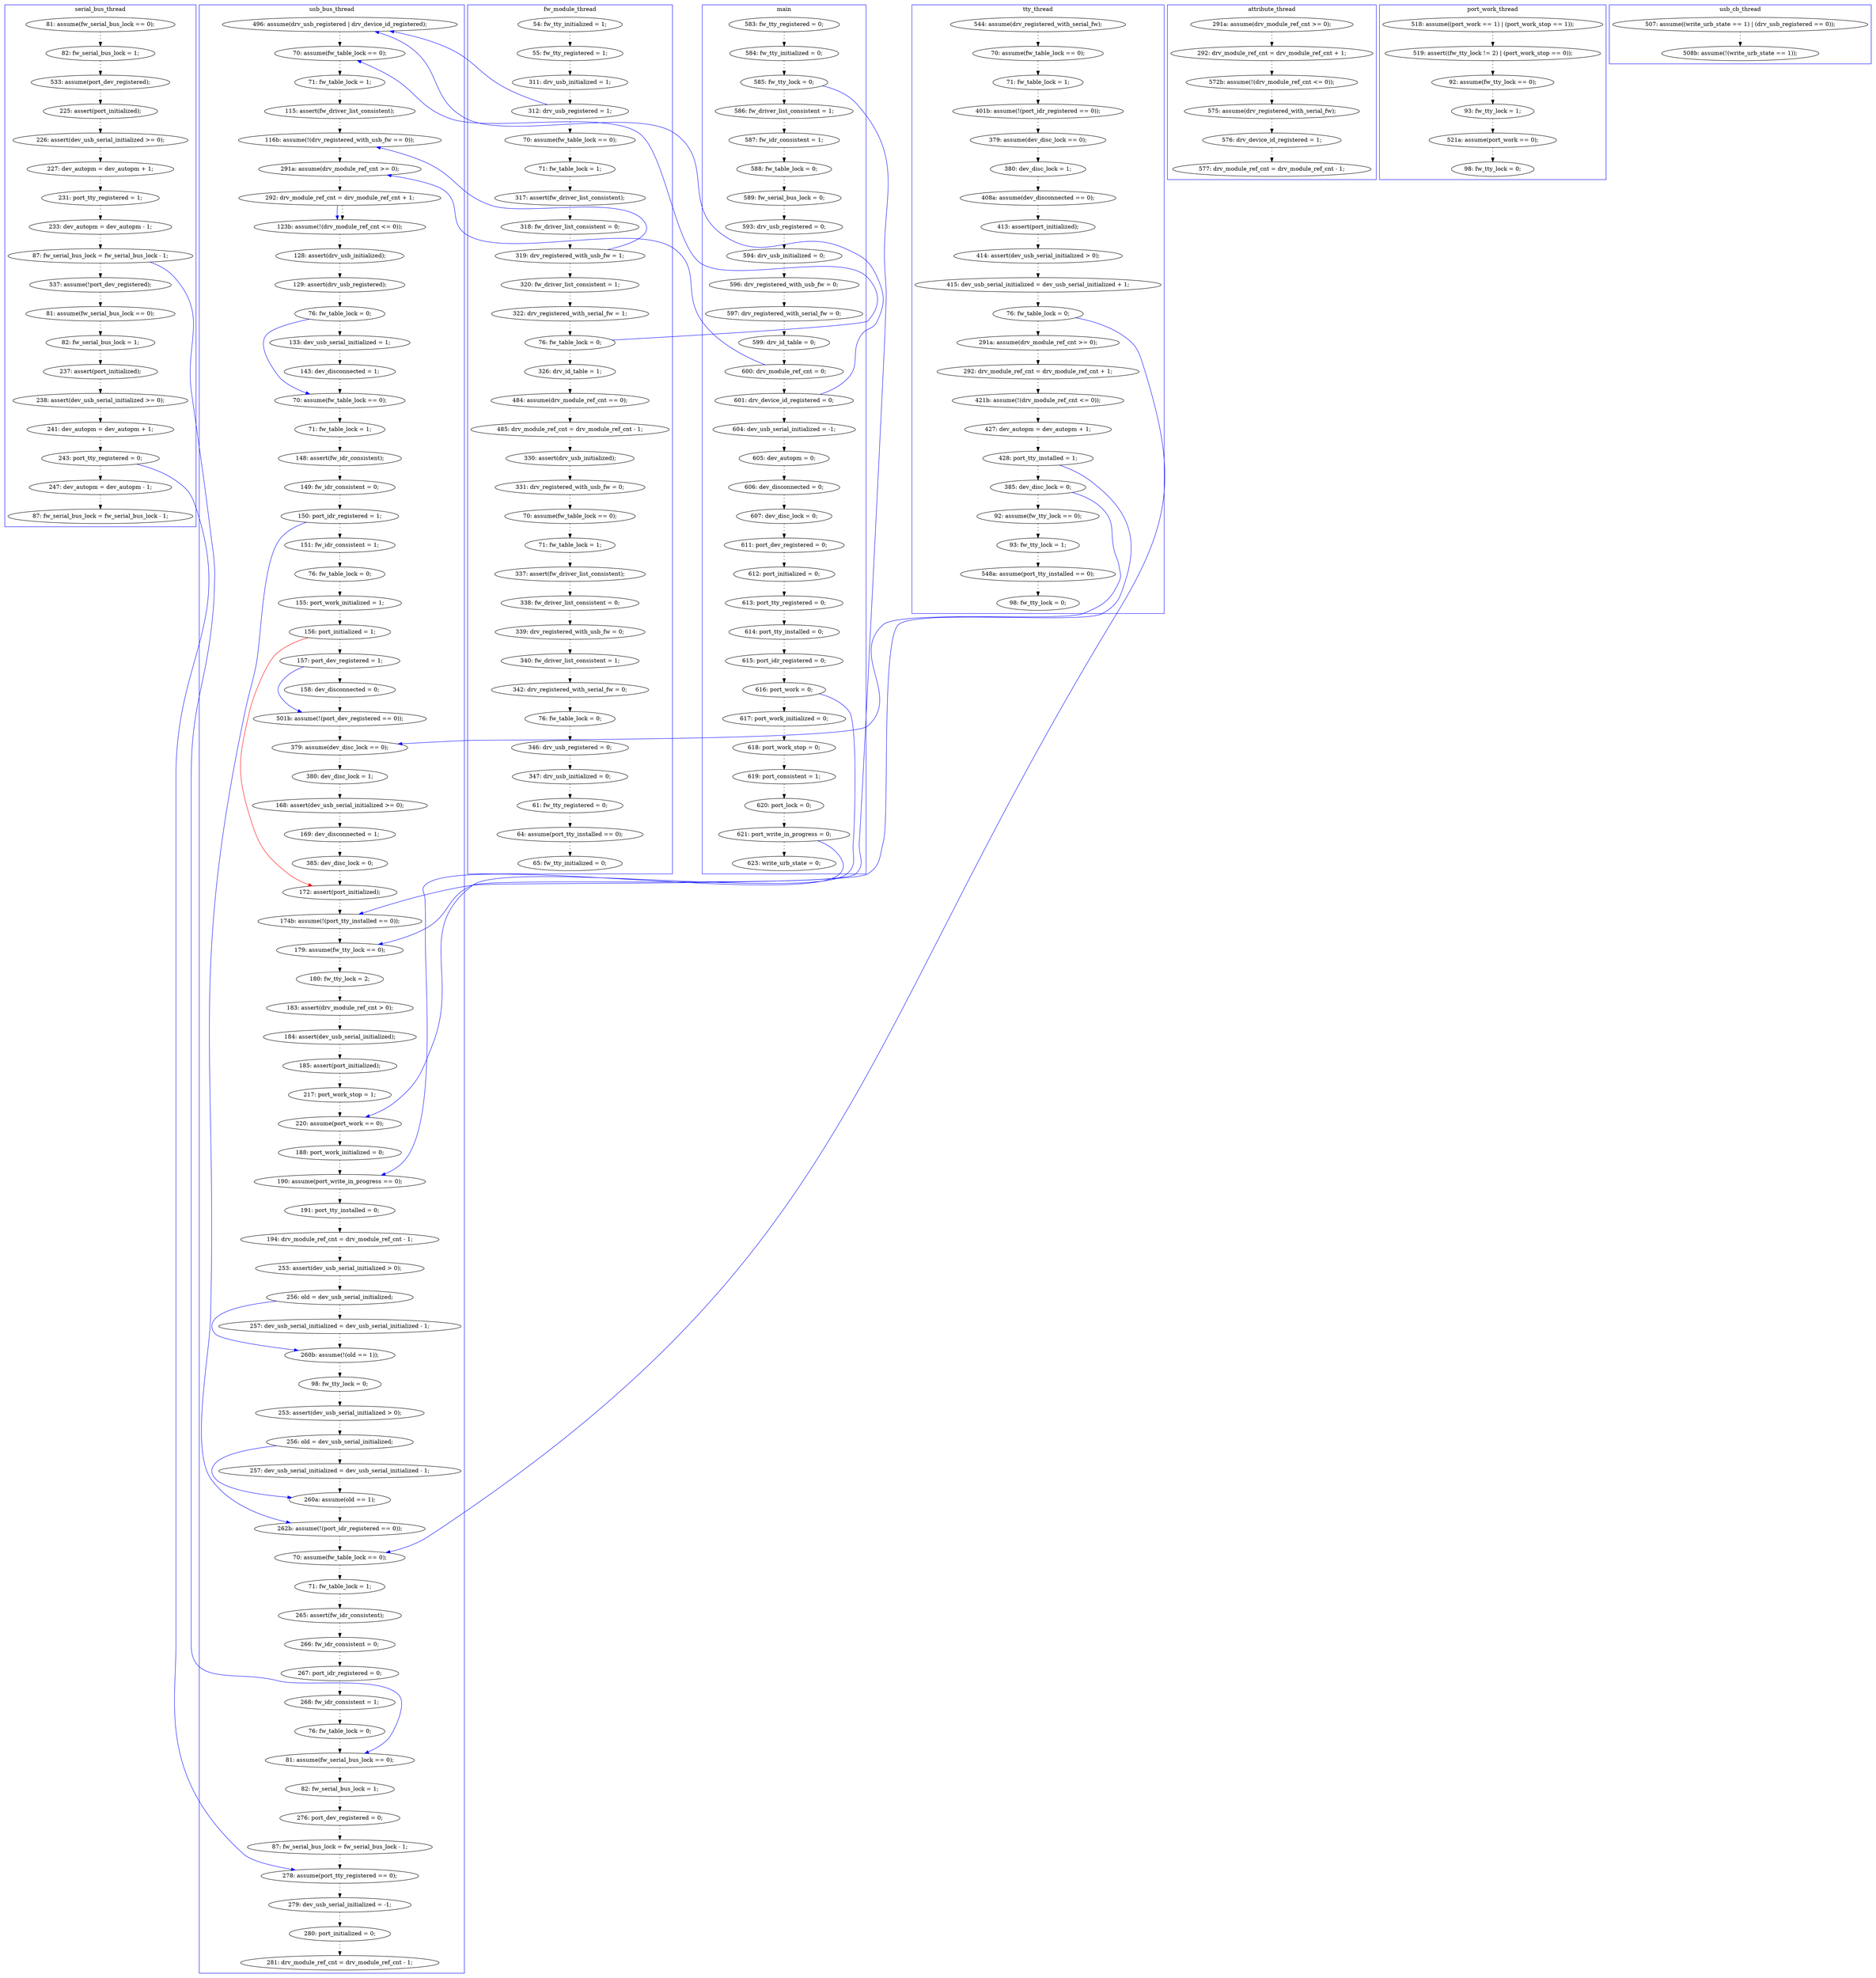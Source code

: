 digraph ProofObject {
	117 -> 118 [style = dotted, color = black]
	352 -> 355 [style = dotted, color = black]
	22 -> 23 [style = dotted, color = black]
	185 -> 187 [style = dotted, color = black]
	101 -> 113 [color = Blue, constraint = false]
	15 -> 16 [style = dotted, color = black]
	204 -> 208 [style = dotted, color = black]
	350 -> 351 [style = dotted, color = black]
	173 -> 176 [style = dotted, color = black]
	173 -> 189 [color = Blue, constraint = false]
	28 -> 29 [style = dotted, color = black]
	92 -> 166 [style = dotted, color = black]
	135 -> 143 [color = Blue, constraint = false]
	2 -> 3 [style = dotted, color = black]
	302 -> 308 [style = dotted, color = black]
	259 -> 261 [style = dotted, color = black]
	135 -> 136 [style = dotted, color = black]
	101 -> 103 [style = dotted, color = black]
	280 -> 299 [style = dotted, color = black]
	8 -> 9 [style = dotted, color = black]
	331 -> 332 [style = dotted, color = black]
	143 -> 178 [style = dotted, color = black]
	366 -> 367 [style = dotted, color = black]
	113 -> 114 [style = dotted, color = black]
	300 -> 302 [style = dotted, color = black]
	332 -> 337 [style = dotted, color = black]
	64 -> 66 [style = dotted, color = black]
	16 -> 17 [style = dotted, color = black]
	5 -> 6 [style = dotted, color = black]
	281 -> 282 [style = dotted, color = black]
	308 -> 325 [style = dotted, color = black]
	189 -> 190 [style = dotted, color = black]
	229 -> 234 [style = dotted, color = black]
	201 -> 202 [style = dotted, color = black]
	110 -> 113 [style = dotted, color = black]
	133 -> 134 [style = dotted, color = black]
	240 -> 245 [style = dotted, color = black]
	27 -> 28 [style = dotted, color = black]
	336 -> 372 [style = dotted, color = black]
	66 -> 79 [color = Blue, constraint = false]
	88 -> 97 [style = dotted, color = black]
	256 -> 258 [style = dotted, color = black]
	132 -> 135 [style = dotted, color = black]
	154 -> 155 [style = dotted, color = black]
	30 -> 201 [color = Blue, constraint = false]
	176 -> 270 [style = dotted, color = black]
	321 -> 322 [style = dotted, color = black]
	237 -> 241 [style = dotted, color = black]
	158 -> 172 [style = dotted, color = black]
	234 -> 237 [color = Blue, constraint = false]
	103 -> 110 [style = dotted, color = black]
	235 -> 237 [style = dotted, color = black]
	172 -> 173 [style = dotted, color = black]
	325 -> 327 [style = dotted, color = black]
	166 -> 169 [style = dotted, color = black]
	282 -> 298 [style = dotted, color = black]
	74 -> 75 [style = dotted, color = black]
	12 -> 13 [style = dotted, color = black]
	149 -> 154 [style = dotted, color = black]
	59 -> 62 [style = dotted, color = black]
	4 -> 190 [color = Blue, constraint = false]
	26 -> 27 [style = dotted, color = black]
	25 -> 198 [color = Blue, constraint = false]
	351 -> 352 [style = dotted, color = black]
	84 -> 85 [style = dotted, color = black]
	202 -> 204 [style = dotted, color = black]
	114 -> 116 [style = dotted, color = black]
	338 -> 344 [style = dotted, color = black]
	348 -> 349 [style = dotted, color = black]
	73 -> 74 [color = Blue, constraint = false]
	191 -> 192 [style = dotted, color = black]
	214 -> 231 [style = dotted, color = black]
	116 -> 117 [style = dotted, color = black]
	365 -> 366 [style = dotted, color = black]
	6 -> 7 [style = dotted, color = black]
	165 -> 331 [style = dotted, color = black]
	144 -> 145 [style = dotted, color = black]
	145 -> 149 [style = dotted, color = black]
	355 -> 357 [style = dotted, color = black]
	122 -> 126 [style = dotted, color = black]
	25 -> 26 [style = dotted, color = black]
	209 -> 212 [color = Blue, constraint = false]
	311 -> 316 [style = dotted, color = black]
	52 -> 55 [color = Blue, constraint = false]
	73 -> 165 [style = dotted, color = black]
	79 -> 84 [style = dotted, color = black]
	47 -> 52 [style = dotted, color = black]
	75 -> 77 [style = dotted, color = black]
	298 -> 311 [style = dotted, color = black]
	258 -> 259 [style = dotted, color = black]
	273 -> 281 [style = dotted, color = black]
	149 -> 251 [color = Blue, constraint = false]
	14 -> 84 [color = Blue, constraint = false]
	212 -> 218 [style = dotted, color = black]
	190 -> 191 [style = dotted, color = black]
	18 -> 19 [style = dotted, color = black]
	176 -> 178 [color = Blue, constraint = false]
	68 -> 70 [style = dotted, color = black]
	132 -> 187 [color = Red, constraint = false]
	97 -> 98 [style = dotted, color = black]
	349 -> 350 [style = dotted, color = black]
	23 -> 24 [style = dotted, color = black]
	85 -> 88 [color = Blue, constraint = false]
	11 -> 12 [style = dotted, color = black]
	245 -> 248 [style = dotted, color = black]
	272 -> 273 [style = dotted, color = black]
	218 -> 229 [style = dotted, color = black]
	30 -> 31 [style = dotted, color = black]
	80 -> 123 [style = dotted, color = black]
	91 -> 92 [style = dotted, color = black]
	139 -> 142 [style = dotted, color = black]
	317 -> 321 [style = dotted, color = black]
	169 -> 170 [style = dotted, color = black]
	337 -> 338 [style = dotted, color = black]
	38 -> 39 [style = dotted, color = black]
	29 -> 30 [style = dotted, color = black]
	187 -> 189 [style = dotted, color = black]
	179 -> 181 [style = dotted, color = black]
	261 -> 280 [style = dotted, color = black]
	15 -> 55 [color = Blue, constraint = false]
	270 -> 271 [style = dotted, color = black]
	20 -> 21 [style = dotted, color = black]
	192 -> 193 [style = dotted, color = black]
	118 -> 119 [style = dotted, color = black]
	194 -> 197 [style = dotted, color = black]
	124 -> 129 [style = dotted, color = black]
	252 -> 256 [style = dotted, color = black]
	360 -> 365 [style = dotted, color = black]
	170 -> 203 [style = dotted, color = black]
	55 -> 74 [style = dotted, color = black]
	260 -> 267 [style = dotted, color = black]
	323 -> 324 [style = dotted, color = black]
	126 -> 132 [style = dotted, color = black]
	271 -> 283 [style = dotted, color = black]
	239 -> 240 [style = dotted, color = black]
	24 -> 25 [style = dotted, color = black]
	255 -> 260 [style = dotted, color = black]
	283 -> 314 [style = dotted, color = black]
	316 -> 317 [style = dotted, color = black]
	155 -> 158 [style = dotted, color = black]
	181 -> 182 [style = dotted, color = black]
	322 -> 323 [style = dotted, color = black]
	299 -> 300 [style = dotted, color = black]
	119 -> 122 [style = dotted, color = black]
	7 -> 8 [style = dotted, color = black]
	329 -> 330 [style = dotted, color = black]
	4 -> 5 [style = dotted, color = black]
	129 -> 133 [style = dotted, color = black]
	3 -> 4 [style = dotted, color = black]
	210 -> 212 [style = dotted, color = black]
	234 -> 235 [style = dotted, color = black]
	345 -> 348 [style = dotted, color = black]
	66 -> 68 [style = dotted, color = black]
	267 -> 272 [style = dotted, color = black]
	14 -> 15 [style = dotted, color = black]
	178 -> 179 [style = dotted, color = black]
	344 -> 345 [style = dotted, color = black]
	200 -> 201 [style = dotted, color = black]
	327 -> 329 [style = dotted, color = black]
	77 -> 79 [style = dotted, color = black]
	118 -> 241 [color = Blue, constraint = false]
	19 -> 20 [style = dotted, color = black]
	298 -> 299 [color = Blue, constraint = false]
	324 -> 325 [color = Blue, constraint = false]
	251 -> 252 [style = dotted, color = black]
	85 -> 88 [style = dotted, color = black]
	231 -> 239 [style = dotted, color = black]
	142 -> 144 [style = dotted, color = black]
	13 -> 14 [style = dotted, color = black]
	50 -> 96 [style = dotted, color = black]
	98 -> 101 [style = dotted, color = black]
	17 -> 18 [style = dotted, color = black]
	136 -> 143 [style = dotted, color = black]
	193 -> 194 [style = dotted, color = black]
	52 -> 58 [style = dotted, color = black]
	134 -> 139 [style = dotted, color = black]
	357 -> 360 [style = dotted, color = black]
	123 -> 124 [style = dotted, color = black]
	197 -> 198 [style = dotted, color = black]
	198 -> 200 [style = dotted, color = black]
	208 -> 209 [style = dotted, color = black]
	10 -> 11 [style = dotted, color = black]
	39 -> 47 [style = dotted, color = black]
	58 -> 59 [style = dotted, color = black]
	209 -> 210 [style = dotted, color = black]
	21 -> 22 [style = dotted, color = black]
	241 -> 251 [style = dotted, color = black]
	182 -> 185 [style = dotted, color = black]
	254 -> 255 [style = dotted, color = black]
	9 -> 10 [style = dotted, color = black]
	62 -> 64 [style = dotted, color = black]
	70 -> 73 [style = dotted, color = black]
	324 -> 336 [style = dotted, color = black]
	subgraph cluster7 {
		label = port_work_thread
		color = blue
		248  [label = "98: fw_tty_lock = 0;"]
		245  [label = "521a: assume(port_work == 0);"]
		214  [label = "518: assume((port_work == 1) | (port_work_stop == 1));"]
		231  [label = "519: assert((fw_tty_lock != 2) | (port_work_stop == 0));"]
		239  [label = "92: assume(fw_tty_lock == 0);"]
		240  [label = "93: fw_tty_lock = 1;"]
	}
	subgraph cluster6 {
		label = usb_cb_thread
		color = blue
		96  [label = "508b: assume(!(write_urb_state == 1));"]
		50  [label = "507: assume((write_urb_state == 1) | (drv_usb_registered == 0));"]
	}
	subgraph cluster0 {
		label = main
		color = blue
		13  [label = "599: drv_id_table = 0;"]
		14  [label = "600: drv_module_ref_cnt = 0;"]
		27  [label = "618: port_work_stop = 0;"]
		2  [label = "583: fw_tty_registered = 0;"]
		30  [label = "621: port_write_in_progress = 0;"]
		5  [label = "586: fw_driver_list_consistent = 1;"]
		7  [label = "588: fw_table_lock = 0;"]
		31  [label = "623: write_urb_state = 0;"]
		9  [label = "593: drv_usb_registered = 0;"]
		12  [label = "597: drv_registered_with_serial_fw = 0;"]
		15  [label = "601: drv_device_id_registered = 0;"]
		16  [label = "604: dev_usb_serial_initialized = -1;"]
		3  [label = "584: fw_tty_initialized = 0;"]
		20  [label = "611: port_dev_registered = 0;"]
		18  [label = "606: dev_disconnected = 0;"]
		10  [label = "594: drv_usb_initialized = 0;"]
		8  [label = "589: fw_serial_bus_lock = 0;"]
		11  [label = "596: drv_registered_with_usb_fw = 0;"]
		25  [label = "616: port_work = 0;"]
		24  [label = "615: port_idr_registered = 0;"]
		26  [label = "617: port_work_initialized = 0;"]
		21  [label = "612: port_initialized = 0;"]
		22  [label = "613: port_tty_registered = 0;"]
		19  [label = "607: dev_disc_lock = 0;"]
		28  [label = "619: port_consistent = 1;"]
		4  [label = "585: fw_tty_lock = 0;"]
		6  [label = "587: fw_idr_consistent = 1;"]
		17  [label = "605: dev_autopm = 0;"]
		29  [label = "620: port_lock = 0;"]
		23  [label = "614: port_tty_installed = 0;"]
	}
	subgraph cluster5 {
		label = attribute_thread
		color = blue
		91  [label = "291a: assume(drv_module_ref_cnt >= 0);"]
		170  [label = "576: drv_device_id_registered = 1;"]
		166  [label = "572b: assume(!(drv_module_ref_cnt <= 0));"]
		169  [label = "575: assume(drv_registered_with_serial_fw);"]
		92  [label = "292: drv_module_ref_cnt = drv_module_ref_cnt + 1;"]
		203  [label = "577: drv_module_ref_cnt = drv_module_ref_cnt - 1;"]
	}
	subgraph cluster1 {
		label = fw_module_thread
		color = blue
		332  [label = "485: drv_module_ref_cnt = drv_module_ref_cnt - 1;"]
		59  [label = "71: fw_table_lock = 1;"]
		165  [label = "326: drv_id_table = 1;"]
		73  [label = "76: fw_table_lock = 0;"]
		367  [label = "65: fw_tty_initialized = 0;"]
		365  [label = "61: fw_tty_registered = 0;"]
		331  [label = "484: assume(drv_module_ref_cnt == 0);"]
		47  [label = "311: drv_usb_initialized = 1;"]
		62  [label = "317: assert(fw_driver_list_consistent);"]
		352  [label = "342: drv_registered_with_serial_fw = 0;"]
		66  [label = "319: drv_registered_with_usb_fw = 1;"]
		337  [label = "330: assert(drv_usb_initialized);"]
		58  [label = "70: assume(fw_table_lock == 0);"]
		68  [label = "320: fw_driver_list_consistent = 1;"]
		39  [label = "55: fw_tty_registered = 1;"]
		350  [label = "339: drv_registered_with_usb_fw = 0;"]
		351  [label = "340: fw_driver_list_consistent = 1;"]
		64  [label = "318: fw_driver_list_consistent = 0;"]
		52  [label = "312: drv_usb_registered = 1;"]
		338  [label = "331: drv_registered_with_usb_fw = 0;"]
		360  [label = "347: drv_usb_initialized = 0;"]
		345  [label = "71: fw_table_lock = 1;"]
		366  [label = "64: assume(port_tty_installed == 0);"]
		70  [label = "322: drv_registered_with_serial_fw = 1;"]
		355  [label = "76: fw_table_lock = 0;"]
		357  [label = "346: drv_usb_registered = 0;"]
		348  [label = "337: assert(fw_driver_list_consistent);"]
		349  [label = "338: fw_driver_list_consistent = 0;"]
		38  [label = "54: fw_tty_initialized = 1;"]
		344  [label = "70: assume(fw_table_lock == 0);"]
	}
	subgraph cluster2 {
		label = usb_bus_thread
		color = blue
		79  [label = "116b: assume(!(drv_registered_with_usb_fw == 0));"]
		252  [label = "71: fw_table_lock = 1;"]
		280  [label = "76: fw_table_lock = 0;"]
		178  [label = "379: assume(dev_disc_lock == 0);"]
		117  [label = "149: fw_idr_consistent = 0;"]
		327  [label = "279: dev_usb_serial_initialized = -1;"]
		122  [label = "76: fw_table_lock = 0;"]
		181  [label = "168: assert(dev_usb_serial_initialized >= 0);"]
		234  [label = "256: old = dev_usb_serial_initialized;"]
		135  [label = "157: port_dev_registered = 1;"]
		251  [label = "70: assume(fw_table_lock == 0);"]
		302  [label = "276: port_dev_registered = 0;"]
		237  [label = "260a: assume(old == 1);"]
		204  [label = "194: drv_module_ref_cnt = drv_module_ref_cnt - 1;"]
		98  [label = "129: assert(drv_usb_registered);"]
		126  [label = "155: port_work_initialized = 1;"]
		218  [label = "98: fw_tty_lock = 0;"]
		190  [label = "179: assume(fw_tty_lock == 0);"]
		308  [label = "87: fw_serial_bus_lock = fw_serial_bus_lock - 1;"]
		179  [label = "380: dev_disc_lock = 1;"]
		261  [label = "268: fw_idr_consistent = 1;"]
		182  [label = "169: dev_disconnected = 1;"]
		209  [label = "256: old = dev_usb_serial_initialized;"]
		191  [label = "180: fw_tty_lock = 2;"]
		201  [label = "190: assume(port_write_in_progress == 0);"]
		259  [label = "267: port_idr_registered = 0;"]
		85  [label = "292: drv_module_ref_cnt = drv_module_ref_cnt + 1;"]
		325  [label = "278: assume(port_tty_registered == 0);"]
		88  [label = "123b: assume(!(drv_module_ref_cnt <= 0));"]
		208  [label = "253: assert(dev_usb_serial_initialized > 0);"]
		136  [label = "158: dev_disconnected = 0;"]
		300  [label = "82: fw_serial_bus_lock = 1;"]
		143  [label = "501b: assume(!(port_dev_registered == 0));"]
		193  [label = "184: assert(dev_usb_serial_initialized);"]
		256  [label = "265: assert(fw_idr_consistent);"]
		119  [label = "151: fw_idr_consistent = 1;"]
		84  [label = "291a: assume(drv_module_ref_cnt >= 0);"]
		299  [label = "81: assume(fw_serial_bus_lock == 0);"]
		210  [label = "257: dev_usb_serial_initialized = dev_usb_serial_initialized - 1;"]
		192  [label = "183: assert(drv_module_ref_cnt > 0);"]
		55  [label = "496: assume(drv_usb_registered | drv_device_id_registered);"]
		185  [label = "385: dev_disc_lock = 0;"]
		103  [label = "133: dev_usb_serial_initialized = 1;"]
		77  [label = "115: assert(fw_driver_list_consistent);"]
		198  [label = "220: assume(port_work == 0);"]
		194  [label = "185: assert(port_initialized);"]
		113  [label = "70: assume(fw_table_lock == 0);"]
		241  [label = "262b: assume(!(port_idr_registered == 0));"]
		189  [label = "174b: assume(!(port_tty_installed == 0));"]
		187  [label = "172: assert(port_initialized);"]
		212  [label = "260b: assume(!(old == 1));"]
		200  [label = "188: port_work_initialized = 0;"]
		202  [label = "191: port_tty_installed = 0;"]
		132  [label = "156: port_initialized = 1;"]
		118  [label = "150: port_idr_registered = 1;"]
		116  [label = "148: assert(fw_idr_consistent);"]
		110  [label = "143: dev_disconnected = 1;"]
		74  [label = "70: assume(fw_table_lock == 0);"]
		101  [label = "76: fw_table_lock = 0;"]
		114  [label = "71: fw_table_lock = 1;"]
		97  [label = "128: assert(drv_usb_initialized);"]
		75  [label = "71: fw_table_lock = 1;"]
		330  [label = "281: drv_module_ref_cnt = drv_module_ref_cnt - 1;"]
		229  [label = "253: assert(dev_usb_serial_initialized > 0);"]
		329  [label = "280: port_initialized = 0;"]
		197  [label = "217: port_work_stop = 1;"]
		258  [label = "266: fw_idr_consistent = 0;"]
		235  [label = "257: dev_usb_serial_initialized = dev_usb_serial_initialized - 1;"]
	}
	subgraph cluster4 {
		label = tty_thread
		color = blue
		173  [label = "428: port_tty_installed = 1;"]
		142  [label = "413: assert(port_initialized);"]
		139  [label = "408a: assume(dev_disconnected == 0);"]
		124  [label = "71: fw_table_lock = 1;"]
		145  [label = "415: dev_usb_serial_initialized = dev_usb_serial_initialized + 1;"]
		144  [label = "414: assert(dev_usb_serial_initialized > 0);"]
		176  [label = "385: dev_disc_lock = 0;"]
		154  [label = "291a: assume(drv_module_ref_cnt >= 0);"]
		271  [label = "93: fw_tty_lock = 1;"]
		283  [label = "548a: assume(port_tty_installed == 0);"]
		134  [label = "380: dev_disc_lock = 1;"]
		158  [label = "421b: assume(!(drv_module_ref_cnt <= 0));"]
		133  [label = "379: assume(dev_disc_lock == 0);"]
		129  [label = "401b: assume(!(port_idr_registered == 0));"]
		155  [label = "292: drv_module_ref_cnt = drv_module_ref_cnt + 1;"]
		270  [label = "92: assume(fw_tty_lock == 0);"]
		172  [label = "427: dev_autopm = dev_autopm + 1;"]
		314  [label = "98: fw_tty_lock = 0;"]
		80  [label = "544: assume(drv_registered_with_serial_fw);"]
		123  [label = "70: assume(fw_table_lock == 0);"]
		149  [label = "76: fw_table_lock = 0;"]
	}
	subgraph cluster3 {
		label = serial_bus_thread
		color = blue
		322  [label = "238: assert(dev_usb_serial_initialized >= 0);"]
		317  [label = "82: fw_serial_bus_lock = 1;"]
		272  [label = "226: assert(dev_usb_serial_initialized >= 0);"]
		372  [label = "87: fw_serial_bus_lock = fw_serial_bus_lock - 1;"]
		298  [label = "87: fw_serial_bus_lock = fw_serial_bus_lock - 1;"]
		321  [label = "237: assert(port_initialized);"]
		282  [label = "233: dev_autopm = dev_autopm - 1;"]
		323  [label = "241: dev_autopm = dev_autopm + 1;"]
		267  [label = "225: assert(port_initialized);"]
		260  [label = "533: assume(port_dev_registered);"]
		311  [label = "537: assume(!port_dev_registered);"]
		281  [label = "231: port_tty_registered = 1;"]
		324  [label = "243: port_tty_registered = 0;"]
		254  [label = "81: assume(fw_serial_bus_lock == 0);"]
		336  [label = "247: dev_autopm = dev_autopm - 1;"]
		273  [label = "227: dev_autopm = dev_autopm + 1;"]
		255  [label = "82: fw_serial_bus_lock = 1;"]
		316  [label = "81: assume(fw_serial_bus_lock == 0);"]
	}
}
